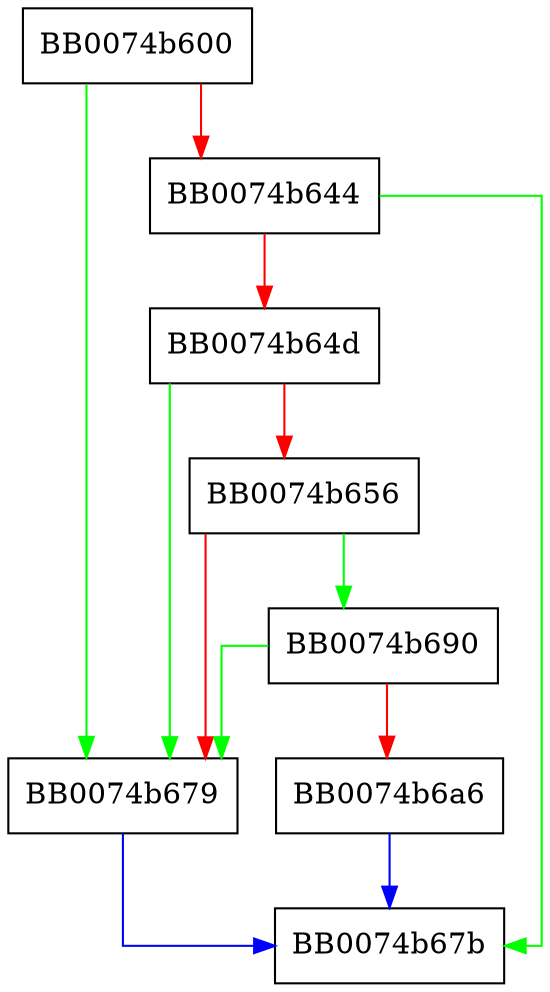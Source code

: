digraph hash_init_with_dom {
  node [shape="box"];
  graph [splines=ortho];
  BB0074b600 -> BB0074b679 [color="green"];
  BB0074b600 -> BB0074b644 [color="red"];
  BB0074b644 -> BB0074b67b [color="green"];
  BB0074b644 -> BB0074b64d [color="red"];
  BB0074b64d -> BB0074b679 [color="green"];
  BB0074b64d -> BB0074b656 [color="red"];
  BB0074b656 -> BB0074b690 [color="green"];
  BB0074b656 -> BB0074b679 [color="red"];
  BB0074b679 -> BB0074b67b [color="blue"];
  BB0074b690 -> BB0074b679 [color="green"];
  BB0074b690 -> BB0074b6a6 [color="red"];
  BB0074b6a6 -> BB0074b67b [color="blue"];
}